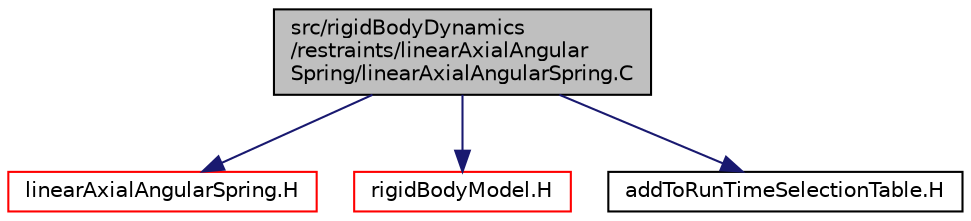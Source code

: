 digraph "src/rigidBodyDynamics/restraints/linearAxialAngularSpring/linearAxialAngularSpring.C"
{
  bgcolor="transparent";
  edge [fontname="Helvetica",fontsize="10",labelfontname="Helvetica",labelfontsize="10"];
  node [fontname="Helvetica",fontsize="10",shape=record];
  Node1 [label="src/rigidBodyDynamics\l/restraints/linearAxialAngular\lSpring/linearAxialAngularSpring.C",height=0.2,width=0.4,color="black", fillcolor="grey75", style="filled", fontcolor="black"];
  Node1 -> Node2 [color="midnightblue",fontsize="10",style="solid",fontname="Helvetica"];
  Node2 [label="linearAxialAngularSpring.H",height=0.2,width=0.4,color="red",URL="$a09825.html"];
  Node1 -> Node3 [color="midnightblue",fontsize="10",style="solid",fontname="Helvetica"];
  Node3 [label="rigidBodyModel.H",height=0.2,width=0.4,color="red",URL="$a09847.html"];
  Node1 -> Node4 [color="midnightblue",fontsize="10",style="solid",fontname="Helvetica"];
  Node4 [label="addToRunTimeSelectionTable.H",height=0.2,width=0.4,color="black",URL="$a08004.html",tooltip="Macros for easy insertion into run-time selection tables. "];
}
